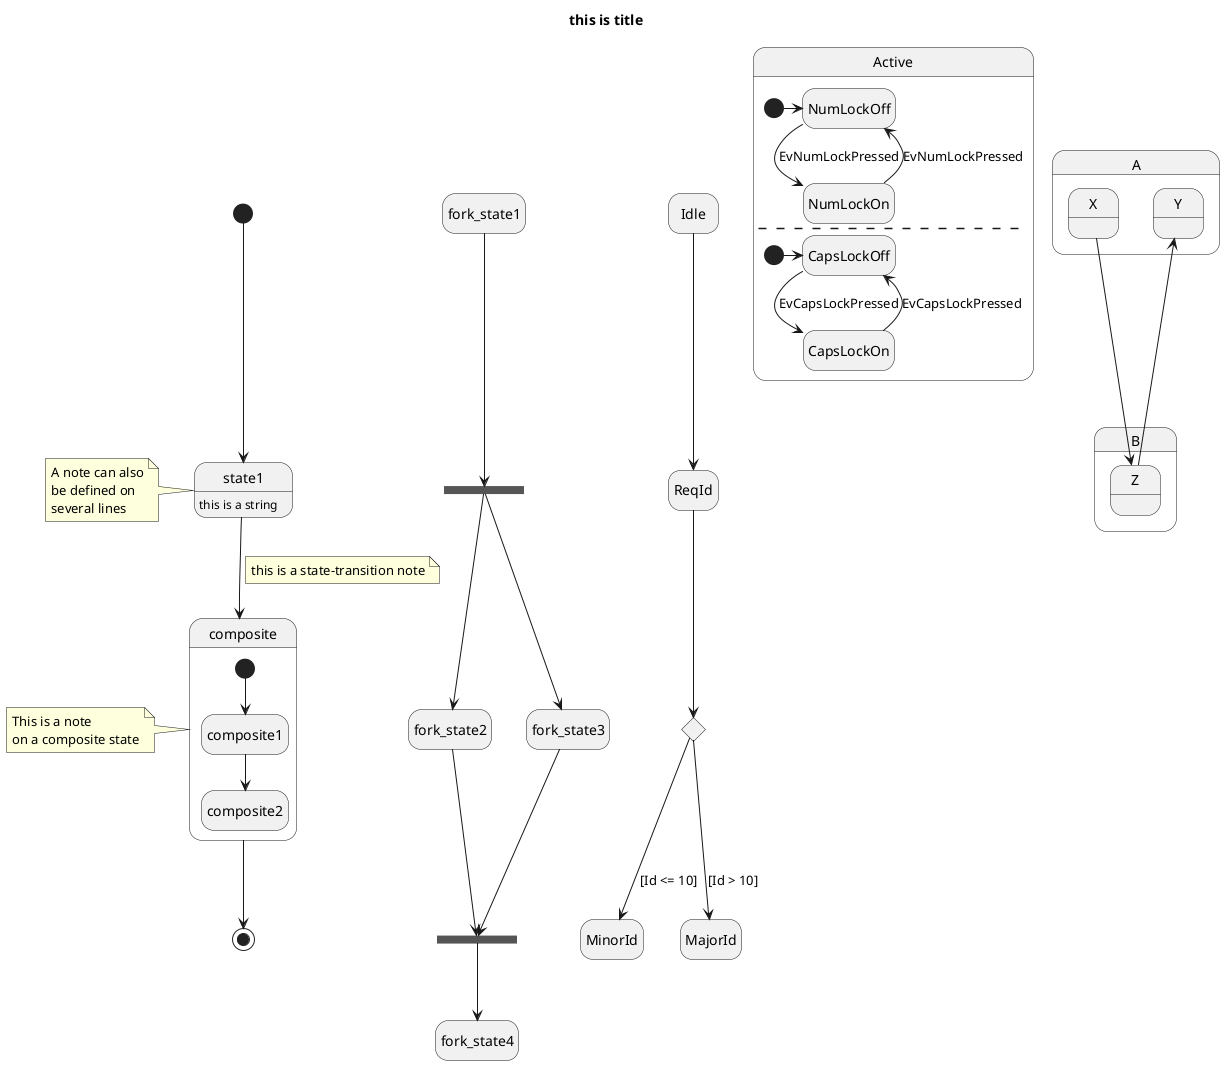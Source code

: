@startuml

title this is title

hide empty description

[*] --> state1
state1: this is a string
note left
  A note can also
  be defined on
  several lines
end note
state1 --> composite
note on link
  this is a state-transition note
end note
composite --> [*]
state composite {
    [*] --> composite1
    composite1 --> composite2
}
note left of composite
    This is a note
    on a composite state
end note


state fork_state <<fork>>
fork_state1 --> fork_state
fork_state --> fork_state2
fork_state --> fork_state3
state join_state <<join>>
fork_state2 --> join_state
fork_state3 --> join_state
join_state --> fork_state4


state c <<choice>>
Idle --> ReqId
ReqId --> c
c --> MinorId : [Id <= 10]
c --> MajorId : [Id > 10]


state Active {
  [*] -> NumLockOff
  NumLockOff --> NumLockOn : EvNumLockPressed
  NumLockOn --> NumLockOff : EvNumLockPressed
  --
  [*] -> CapsLockOff
  CapsLockOff --> CapsLockOn : EvCapsLockPressed
  CapsLockOn --> CapsLockOff : EvCapsLockPressed
}


state A {
    state X {
    }
    state Y {
    }
}
state B {
    state Z {
    }
}
X --> Z
Z --> Y

@enduml
